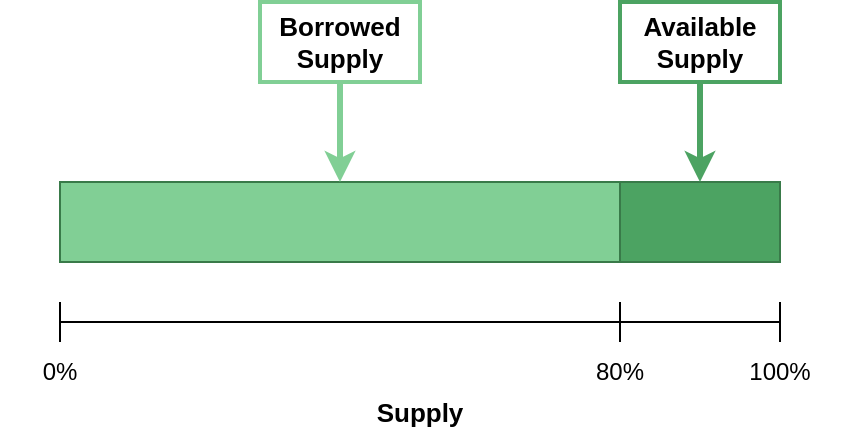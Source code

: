 <mxfile version="21.6.5" type="device">
  <diagram name="Page-1" id="VwbsmlwjN-uIOpHq3Trn">
    <mxGraphModel dx="1527" dy="703" grid="1" gridSize="10" guides="1" tooltips="1" connect="1" arrows="1" fold="1" page="1" pageScale="1" pageWidth="390" pageHeight="229" math="0" shadow="0">
      <root>
        <mxCell id="0" />
        <mxCell id="1" parent="0" />
        <mxCell id="Sy5JngtjaMaYx8al7utF-1" value="" style="rounded=0;whiteSpace=wrap;html=1;fillColor=#81CF95;strokeColor=#397A49;" vertex="1" parent="1">
          <mxGeometry x="10" y="100" width="280" height="40" as="geometry" />
        </mxCell>
        <mxCell id="Sy5JngtjaMaYx8al7utF-2" value="" style="rounded=0;whiteSpace=wrap;html=1;fillColor=#4CA362;strokeColor=#397A49;" vertex="1" parent="1">
          <mxGeometry x="290" y="100" width="80" height="40" as="geometry" />
        </mxCell>
        <mxCell id="Sy5JngtjaMaYx8al7utF-3" value="" style="endArrow=none;html=1;rounded=0;" edge="1" parent="1">
          <mxGeometry width="50" height="50" relative="1" as="geometry">
            <mxPoint x="10" y="180" as="sourcePoint" />
            <mxPoint x="10" y="160" as="targetPoint" />
          </mxGeometry>
        </mxCell>
        <mxCell id="Sy5JngtjaMaYx8al7utF-5" value="" style="endArrow=none;html=1;rounded=0;" edge="1" parent="1">
          <mxGeometry width="50" height="50" relative="1" as="geometry">
            <mxPoint x="370" y="180" as="sourcePoint" />
            <mxPoint x="370" y="160" as="targetPoint" />
          </mxGeometry>
        </mxCell>
        <mxCell id="Sy5JngtjaMaYx8al7utF-6" value="" style="endArrow=none;html=1;rounded=0;startArrow=none;startFill=0;endFill=0;" edge="1" parent="1">
          <mxGeometry width="50" height="50" relative="1" as="geometry">
            <mxPoint x="10" y="170" as="sourcePoint" />
            <mxPoint x="370" y="170" as="targetPoint" />
          </mxGeometry>
        </mxCell>
        <mxCell id="Sy5JngtjaMaYx8al7utF-7" value="Supply" style="text;html=1;strokeColor=none;fillColor=none;align=center;verticalAlign=middle;whiteSpace=wrap;rounded=0;fontSize=13;fontStyle=1" vertex="1" parent="1">
          <mxGeometry x="150" y="200" width="80" height="30" as="geometry" />
        </mxCell>
        <mxCell id="Sy5JngtjaMaYx8al7utF-8" value="" style="endArrow=classic;html=1;rounded=0;strokeWidth=3;strokeColor=#81CF95;" edge="1" parent="1">
          <mxGeometry width="50" height="50" relative="1" as="geometry">
            <mxPoint x="150" y="50" as="sourcePoint" />
            <mxPoint x="150" y="100" as="targetPoint" />
          </mxGeometry>
        </mxCell>
        <mxCell id="Sy5JngtjaMaYx8al7utF-9" value="&lt;b style=&quot;font-size: 13px;&quot;&gt;Borrowed&lt;br&gt;Supply&lt;/b&gt;" style="rounded=0;whiteSpace=wrap;html=1;fillColor=none;strokeColor=#81CF95;strokeWidth=2;" vertex="1" parent="1">
          <mxGeometry x="110" y="10" width="80" height="40" as="geometry" />
        </mxCell>
        <mxCell id="Sy5JngtjaMaYx8al7utF-10" value="" style="endArrow=classic;html=1;rounded=0;strokeWidth=3;strokeColor=#4CA362;" edge="1" parent="1">
          <mxGeometry width="50" height="50" relative="1" as="geometry">
            <mxPoint x="330" y="50" as="sourcePoint" />
            <mxPoint x="330" y="100" as="targetPoint" />
          </mxGeometry>
        </mxCell>
        <mxCell id="Sy5JngtjaMaYx8al7utF-11" value="&lt;b style=&quot;font-size: 13px;&quot;&gt;Available&lt;br&gt;Supply&lt;/b&gt;" style="rounded=0;whiteSpace=wrap;html=1;fillColor=none;strokeColor=#4CA362;strokeWidth=2;" vertex="1" parent="1">
          <mxGeometry x="290" y="10" width="80" height="40" as="geometry" />
        </mxCell>
        <mxCell id="Sy5JngtjaMaYx8al7utF-12" value="" style="endArrow=none;html=1;rounded=0;" edge="1" parent="1">
          <mxGeometry width="50" height="50" relative="1" as="geometry">
            <mxPoint x="290" y="180" as="sourcePoint" />
            <mxPoint x="290" y="160" as="targetPoint" />
          </mxGeometry>
        </mxCell>
        <mxCell id="Sy5JngtjaMaYx8al7utF-13" value="100%" style="text;html=1;strokeColor=none;fillColor=none;align=center;verticalAlign=middle;whiteSpace=wrap;rounded=0;" vertex="1" parent="1">
          <mxGeometry x="340" y="180" width="60" height="30" as="geometry" />
        </mxCell>
        <mxCell id="Sy5JngtjaMaYx8al7utF-14" value="80%" style="text;html=1;strokeColor=none;fillColor=none;align=center;verticalAlign=middle;whiteSpace=wrap;rounded=0;" vertex="1" parent="1">
          <mxGeometry x="260" y="180" width="60" height="30" as="geometry" />
        </mxCell>
        <mxCell id="Sy5JngtjaMaYx8al7utF-15" value="0%" style="text;html=1;strokeColor=none;fillColor=none;align=center;verticalAlign=middle;whiteSpace=wrap;rounded=0;" vertex="1" parent="1">
          <mxGeometry x="-20" y="180" width="60" height="30" as="geometry" />
        </mxCell>
      </root>
    </mxGraphModel>
  </diagram>
</mxfile>
